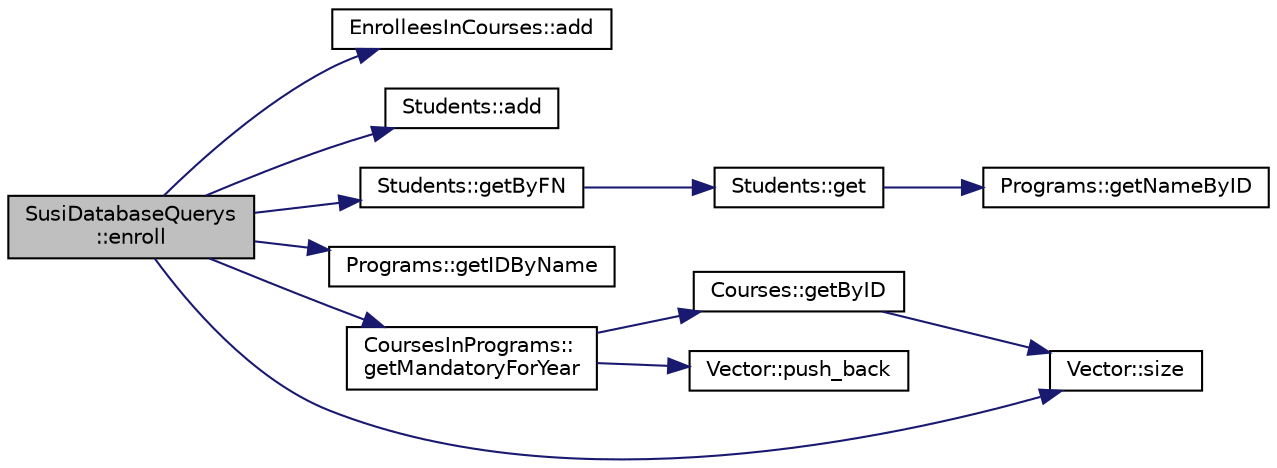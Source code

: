 digraph "SusiDatabaseQuerys::enroll"
{
 // LATEX_PDF_SIZE
  edge [fontname="Helvetica",fontsize="10",labelfontname="Helvetica",labelfontsize="10"];
  node [fontname="Helvetica",fontsize="10",shape=record];
  rankdir="LR";
  Node1 [label="SusiDatabaseQuerys\l::enroll",height=0.2,width=0.4,color="black", fillcolor="grey75", style="filled", fontcolor="black",tooltip=" "];
  Node1 -> Node2 [color="midnightblue",fontsize="10",style="solid",fontname="Helvetica"];
  Node2 [label="EnrolleesInCourses::add",height=0.2,width=0.4,color="black", fillcolor="white", style="filled",URL="$class_enrollees_in_courses.html#ac3cccc6034d8a679e46139be2fd157a7",tooltip=" "];
  Node1 -> Node3 [color="midnightblue",fontsize="10",style="solid",fontname="Helvetica"];
  Node3 [label="Students::add",height=0.2,width=0.4,color="black", fillcolor="white", style="filled",URL="$class_students.html#a1484a2e731fee8d7869d5e36c9badad5",tooltip=" "];
  Node1 -> Node4 [color="midnightblue",fontsize="10",style="solid",fontname="Helvetica"];
  Node4 [label="Students::getByFN",height=0.2,width=0.4,color="black", fillcolor="white", style="filled",URL="$class_students.html#a50fca4894a5b8d62fbb36ee52eac83df",tooltip=" "];
  Node4 -> Node5 [color="midnightblue",fontsize="10",style="solid",fontname="Helvetica"];
  Node5 [label="Students::get",height=0.2,width=0.4,color="black", fillcolor="white", style="filled",URL="$class_students.html#a6c30eb2eef875efaa8d72aa9cdfca39a",tooltip=" "];
  Node5 -> Node6 [color="midnightblue",fontsize="10",style="solid",fontname="Helvetica"];
  Node6 [label="Programs::getNameByID",height=0.2,width=0.4,color="black", fillcolor="white", style="filled",URL="$class_programs.html#a7dc1bbdc990578657c6fda63c78f720d",tooltip=" "];
  Node1 -> Node7 [color="midnightblue",fontsize="10",style="solid",fontname="Helvetica"];
  Node7 [label="Programs::getIDByName",height=0.2,width=0.4,color="black", fillcolor="white", style="filled",URL="$class_programs.html#a38465cc0fe94193aa430608787393143",tooltip=" "];
  Node1 -> Node8 [color="midnightblue",fontsize="10",style="solid",fontname="Helvetica"];
  Node8 [label="CoursesInPrograms::\lgetMandatoryForYear",height=0.2,width=0.4,color="black", fillcolor="white", style="filled",URL="$class_courses_in_programs.html#a019270bce2393fac09a64c28f80e45fd",tooltip=" "];
  Node8 -> Node9 [color="midnightblue",fontsize="10",style="solid",fontname="Helvetica"];
  Node9 [label="Courses::getByID",height=0.2,width=0.4,color="black", fillcolor="white", style="filled",URL="$class_courses.html#a803737a79669500e773e7092d18e8541",tooltip=" "];
  Node9 -> Node10 [color="midnightblue",fontsize="10",style="solid",fontname="Helvetica"];
  Node10 [label="Vector::size",height=0.2,width=0.4,color="black", fillcolor="white", style="filled",URL="$class_vector.html#a9b439586cd10cb45d002ca9d6e3db43c",tooltip=" "];
  Node8 -> Node11 [color="midnightblue",fontsize="10",style="solid",fontname="Helvetica"];
  Node11 [label="Vector::push_back",height=0.2,width=0.4,color="black", fillcolor="white", style="filled",URL="$class_vector.html#aafe4fd2dc987ac473b52ef757aa7a202",tooltip=" "];
  Node1 -> Node10 [color="midnightblue",fontsize="10",style="solid",fontname="Helvetica"];
}
